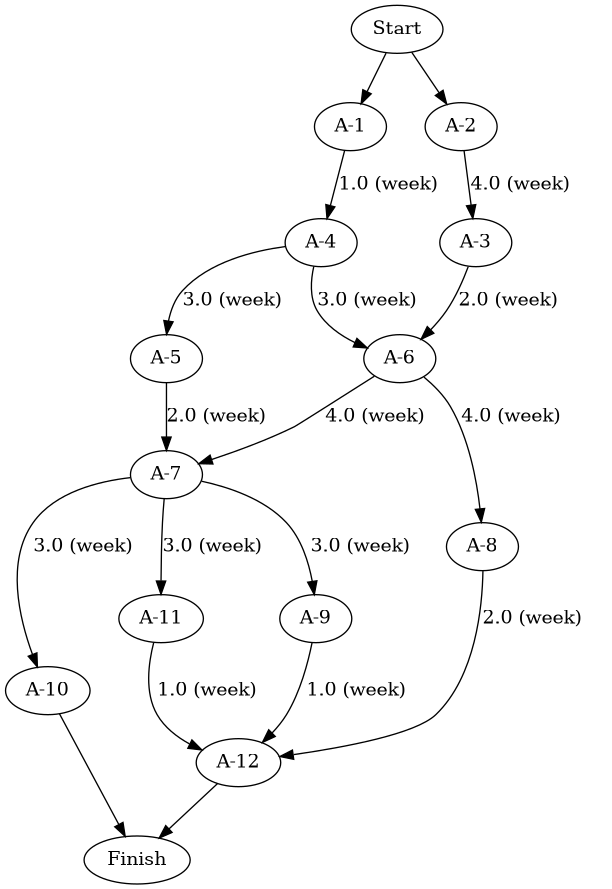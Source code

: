 @startuml
digraph Diagram {
"Start" -> "A-1"
"Start" -> "A-2"
"A-1" -> "A-4" [label = "1.0 (week)    "]
"A-2" -> "A-3" [label = "4.0 (week)    "]
"A-3" -> "A-6" [label = "2.0 (week)    "]
"A-4" -> "A-5" [label = "3.0 (week)    "]
"A-4" -> "A-6" [label = "3.0 (week)    "]
"A-5" -> "A-7" [label = "2.0 (week)    "]
"A-6" -> "A-7" [label = "4.0 (week)    "]
"A-6" -> "A-8" [label = "4.0 (week)    "]
"A-7" -> "A-9" [label = "3.0 (week)    "]
"A-7" -> "A-10" [label = "3.0 (week)    "]
"A-7" -> "A-11" [label = "3.0 (week)    "]
"A-8" -> "A-12" [label = "2.0 (week)    "]
"A-9" -> "A-12" [label = "1.0 (week)    "]
"A-10" -> "Finish"
"A-11" -> "A-12" [label = "1.0 (week)    "]
"A-12" -> "Finish"
}
@enduml
